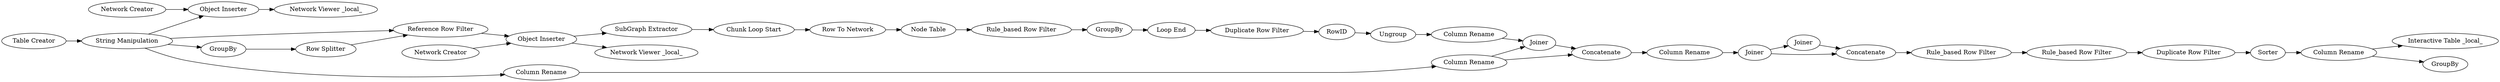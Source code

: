 digraph {
	"-1572946116917520822_47" [label=GroupBy]
	"-1572946116917520822_55" [label="Object Inserter"]
	"-1572946116917520822_28" [label="Object Inserter"]
	"-1572946116917520822_36" [label=GroupBy]
	"-1572946116917520822_30" [label="Network Viewer _local_"]
	"-1572946116917520822_43" [label=Joiner]
	"-1572946116917520822_46" [label="Interactive Table _local_"]
	"-1572946116917520822_42" [label=Ungroup]
	"-1572946116917520822_33" [label="Node Table"]
	"-1572946116917520822_52" [label="Column Rename"]
	"-1572946116917520822_67" [label="Column Rename"]
	"-1572946116917520822_45" [label=Sorter]
	"-1572946116917520822_34" [label="Chunk Loop Start"]
	"-1572946116917520822_60" [label="Duplicate Row Filter"]
	"-1572946116917520822_72" [label="Column Rename"]
	"-1572946116917520822_66" [label=Concatenate]
	"-1572946116917520822_69" [label=Joiner]
	"-1572946116917520822_38" [label="Duplicate Row Filter"]
	"-1572946116917520822_54" [label="Network Creator"]
	"-1572946116917520822_56" [label="Network Viewer _local_"]
	"-1572946116917520822_40" [label="Rule_based Row Filter"]
	"-1572946116917520822_29" [label="Table Creator"]
	"-1572946116917520822_70" [label=Concatenate]
	"-1572946116917520822_48" [label="Row Splitter"]
	"-1572946116917520822_68" [label="Column Rename"]
	"-1572946116917520822_49" [label="Reference Row Filter"]
	"-1572946116917520822_27" [label="Network Creator"]
	"-1572946116917520822_71" [label=GroupBy]
	"-1572946116917520822_35" [label="Row To Network"]
	"-1572946116917520822_64" [label=Joiner]
	"-1572946116917520822_37" [label="Loop End"]
	"-1572946116917520822_44" [label="Rule_based Row Filter"]
	"-1572946116917520822_32" [label="SubGraph Extractor"]
	"-1572946116917520822_39" [label="String Manipulation"]
	"-1572946116917520822_62" [label="Column Rename"]
	"-1572946116917520822_41" [label=RowID]
	"-1572946116917520822_59" [label="Rule_based Row Filter"]
	"-1572946116917520822_69" -> "-1572946116917520822_70"
	"-1572946116917520822_72" -> "-1572946116917520822_43"
	"-1572946116917520822_38" -> "-1572946116917520822_41"
	"-1572946116917520822_43" -> "-1572946116917520822_69"
	"-1572946116917520822_33" -> "-1572946116917520822_40"
	"-1572946116917520822_27" -> "-1572946116917520822_28"
	"-1572946116917520822_44" -> "-1572946116917520822_60"
	"-1572946116917520822_32" -> "-1572946116917520822_34"
	"-1572946116917520822_70" -> "-1572946116917520822_59"
	"-1572946116917520822_41" -> "-1572946116917520822_42"
	"-1572946116917520822_68" -> "-1572946116917520822_71"
	"-1572946116917520822_42" -> "-1572946116917520822_67"
	"-1572946116917520822_43" -> "-1572946116917520822_70"
	"-1572946116917520822_39" -> "-1572946116917520822_49"
	"-1572946116917520822_45" -> "-1572946116917520822_68"
	"-1572946116917520822_62" -> "-1572946116917520822_66"
	"-1572946116917520822_34" -> "-1572946116917520822_35"
	"-1572946116917520822_28" -> "-1572946116917520822_30"
	"-1572946116917520822_55" -> "-1572946116917520822_56"
	"-1572946116917520822_68" -> "-1572946116917520822_46"
	"-1572946116917520822_64" -> "-1572946116917520822_66"
	"-1572946116917520822_52" -> "-1572946116917520822_62"
	"-1572946116917520822_48" -> "-1572946116917520822_49"
	"-1572946116917520822_47" -> "-1572946116917520822_48"
	"-1572946116917520822_60" -> "-1572946116917520822_45"
	"-1572946116917520822_36" -> "-1572946116917520822_37"
	"-1572946116917520822_66" -> "-1572946116917520822_72"
	"-1572946116917520822_59" -> "-1572946116917520822_44"
	"-1572946116917520822_28" -> "-1572946116917520822_32"
	"-1572946116917520822_35" -> "-1572946116917520822_33"
	"-1572946116917520822_40" -> "-1572946116917520822_36"
	"-1572946116917520822_62" -> "-1572946116917520822_64"
	"-1572946116917520822_39" -> "-1572946116917520822_47"
	"-1572946116917520822_37" -> "-1572946116917520822_38"
	"-1572946116917520822_54" -> "-1572946116917520822_55"
	"-1572946116917520822_67" -> "-1572946116917520822_64"
	"-1572946116917520822_49" -> "-1572946116917520822_28"
	"-1572946116917520822_29" -> "-1572946116917520822_39"
	"-1572946116917520822_39" -> "-1572946116917520822_55"
	"-1572946116917520822_39" -> "-1572946116917520822_52"
	rankdir=LR
}

